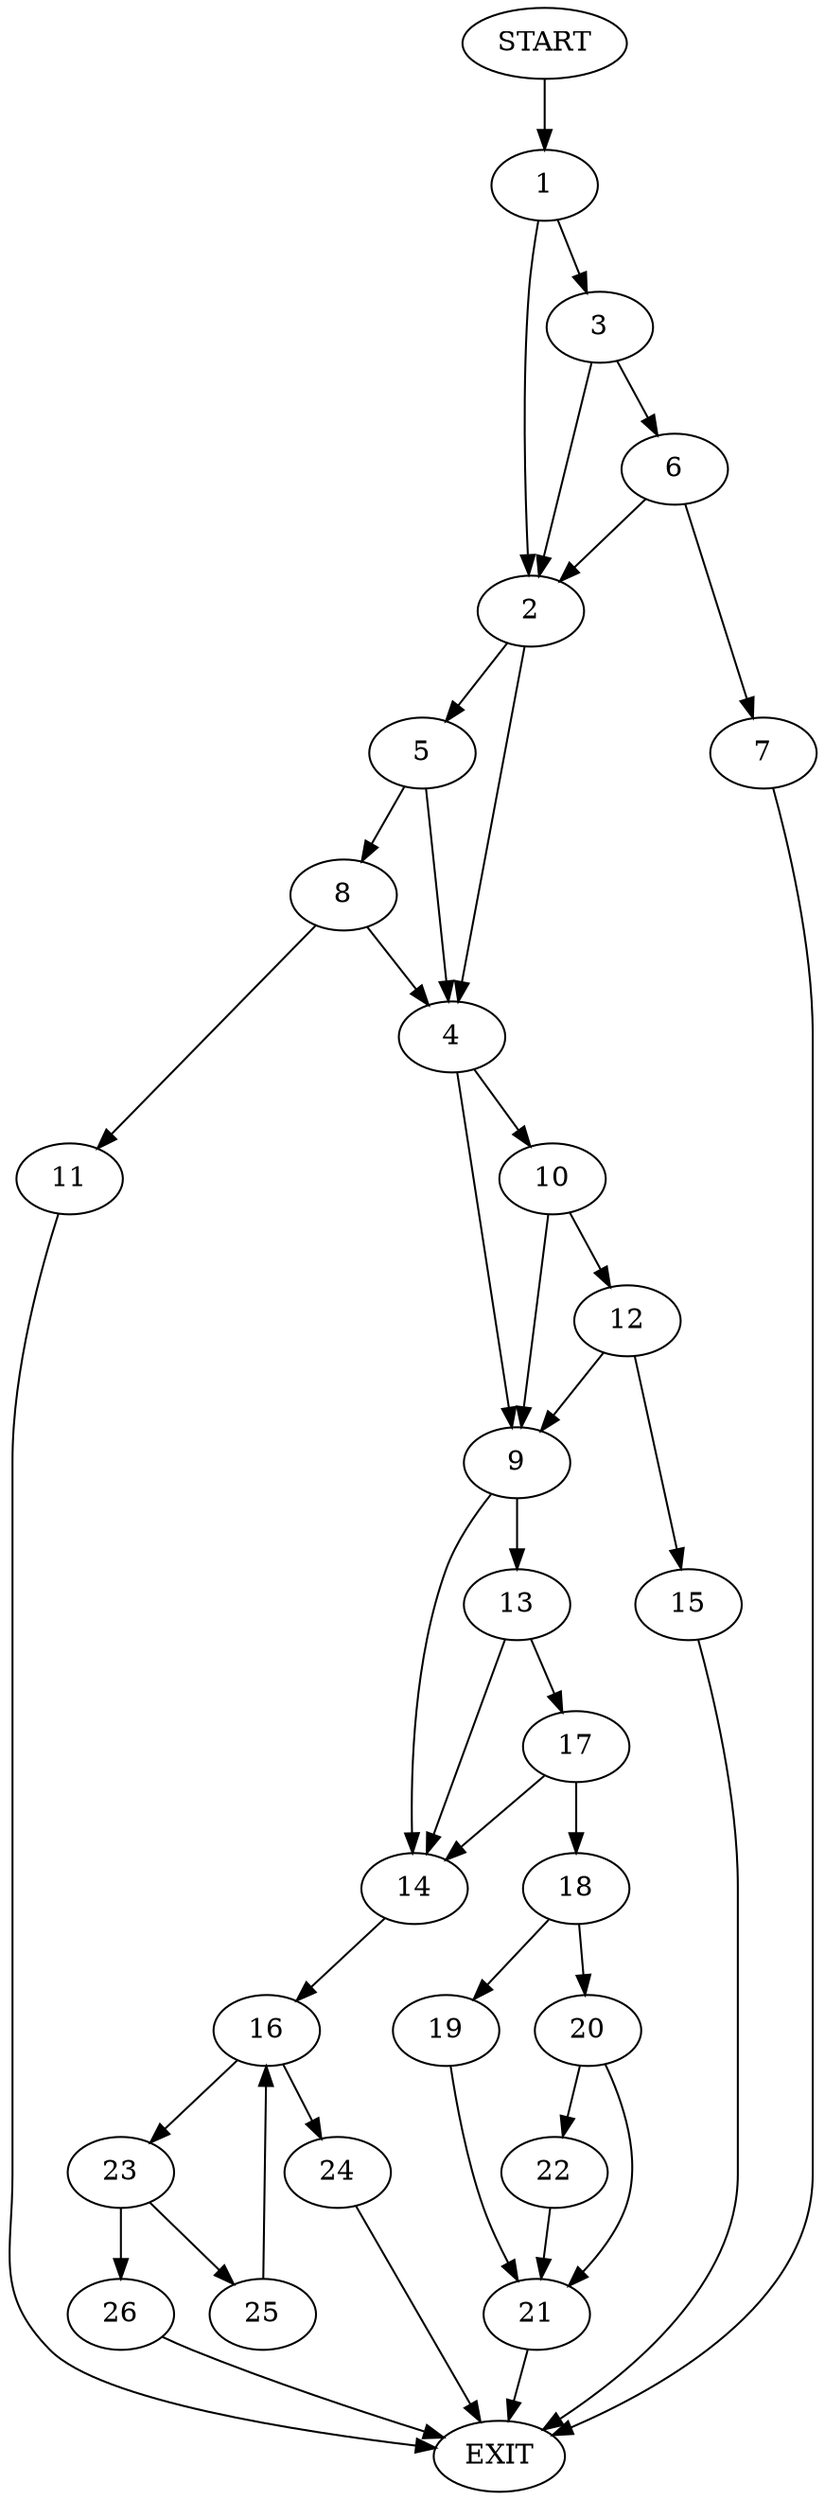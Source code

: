 digraph {
0 [label="START"]
27 [label="EXIT"]
0 -> 1
1 -> 2
1 -> 3
2 -> 4
2 -> 5
3 -> 2
3 -> 6
6 -> 7
6 -> 2
7 -> 27
5 -> 4
5 -> 8
4 -> 9
4 -> 10
8 -> 4
8 -> 11
11 -> 27
10 -> 9
10 -> 12
9 -> 13
9 -> 14
12 -> 9
12 -> 15
15 -> 27
14 -> 16
13 -> 17
13 -> 14
17 -> 18
17 -> 14
18 -> 19
18 -> 20
19 -> 21
20 -> 22
20 -> 21
21 -> 27
22 -> 21
16 -> 23
16 -> 24
24 -> 27
23 -> 25
23 -> 26
26 -> 27
25 -> 16
}
